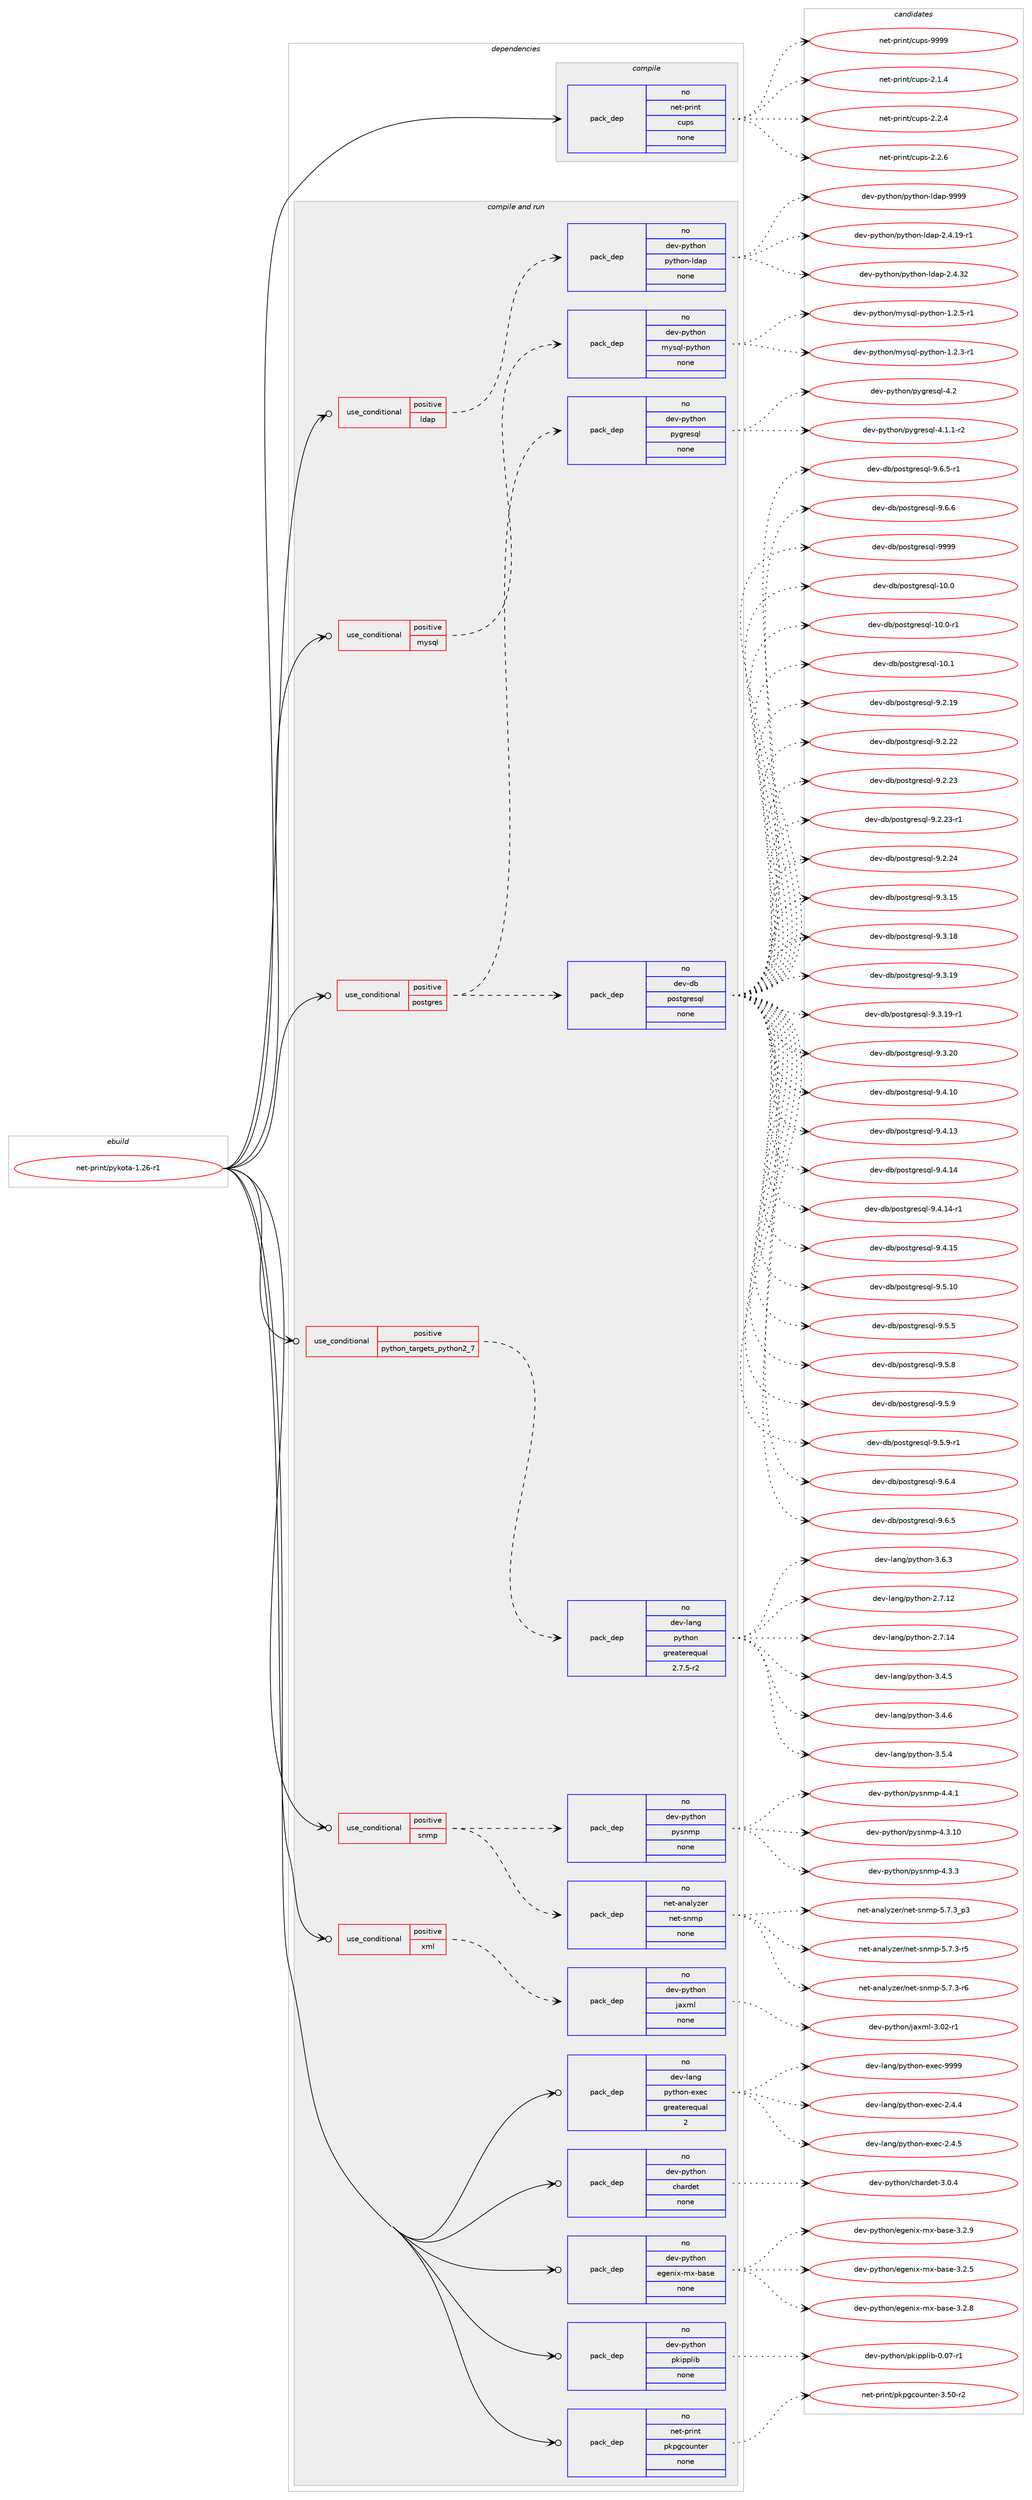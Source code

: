 digraph prolog {

# *************
# Graph options
# *************

newrank=true;
concentrate=true;
compound=true;
graph [rankdir=LR,fontname=Helvetica,fontsize=10,ranksep=1.5];#, ranksep=2.5, nodesep=0.2];
edge  [arrowhead=vee];
node  [fontname=Helvetica,fontsize=10];

# **********
# The ebuild
# **********

subgraph cluster_leftcol {
color=gray;
rank=same;
label=<<i>ebuild</i>>;
id [label="net-print/pykota-1.26-r1", color=red, width=4, href="../net-print/pykota-1.26-r1.svg"];
}

# ****************
# The dependencies
# ****************

subgraph cluster_midcol {
color=gray;
label=<<i>dependencies</i>>;
subgraph cluster_compile {
fillcolor="#eeeeee";
style=filled;
label=<<i>compile</i>>;
subgraph pack320983 {
dependency436254 [label=<<TABLE BORDER="0" CELLBORDER="1" CELLSPACING="0" CELLPADDING="4" WIDTH="220"><TR><TD ROWSPAN="6" CELLPADDING="30">pack_dep</TD></TR><TR><TD WIDTH="110">no</TD></TR><TR><TD>net-print</TD></TR><TR><TD>cups</TD></TR><TR><TD>none</TD></TR><TR><TD></TD></TR></TABLE>>, shape=none, color=blue];
}
id:e -> dependency436254:w [weight=20,style="solid",arrowhead="vee"];
}
subgraph cluster_compileandrun {
fillcolor="#eeeeee";
style=filled;
label=<<i>compile and run</i>>;
subgraph cond107733 {
dependency436255 [label=<<TABLE BORDER="0" CELLBORDER="1" CELLSPACING="0" CELLPADDING="4"><TR><TD ROWSPAN="3" CELLPADDING="10">use_conditional</TD></TR><TR><TD>positive</TD></TR><TR><TD>ldap</TD></TR></TABLE>>, shape=none, color=red];
subgraph pack320984 {
dependency436256 [label=<<TABLE BORDER="0" CELLBORDER="1" CELLSPACING="0" CELLPADDING="4" WIDTH="220"><TR><TD ROWSPAN="6" CELLPADDING="30">pack_dep</TD></TR><TR><TD WIDTH="110">no</TD></TR><TR><TD>dev-python</TD></TR><TR><TD>python-ldap</TD></TR><TR><TD>none</TD></TR><TR><TD></TD></TR></TABLE>>, shape=none, color=blue];
}
dependency436255:e -> dependency436256:w [weight=20,style="dashed",arrowhead="vee"];
}
id:e -> dependency436255:w [weight=20,style="solid",arrowhead="odotvee"];
subgraph cond107734 {
dependency436257 [label=<<TABLE BORDER="0" CELLBORDER="1" CELLSPACING="0" CELLPADDING="4"><TR><TD ROWSPAN="3" CELLPADDING="10">use_conditional</TD></TR><TR><TD>positive</TD></TR><TR><TD>mysql</TD></TR></TABLE>>, shape=none, color=red];
subgraph pack320985 {
dependency436258 [label=<<TABLE BORDER="0" CELLBORDER="1" CELLSPACING="0" CELLPADDING="4" WIDTH="220"><TR><TD ROWSPAN="6" CELLPADDING="30">pack_dep</TD></TR><TR><TD WIDTH="110">no</TD></TR><TR><TD>dev-python</TD></TR><TR><TD>mysql-python</TD></TR><TR><TD>none</TD></TR><TR><TD></TD></TR></TABLE>>, shape=none, color=blue];
}
dependency436257:e -> dependency436258:w [weight=20,style="dashed",arrowhead="vee"];
}
id:e -> dependency436257:w [weight=20,style="solid",arrowhead="odotvee"];
subgraph cond107735 {
dependency436259 [label=<<TABLE BORDER="0" CELLBORDER="1" CELLSPACING="0" CELLPADDING="4"><TR><TD ROWSPAN="3" CELLPADDING="10">use_conditional</TD></TR><TR><TD>positive</TD></TR><TR><TD>postgres</TD></TR></TABLE>>, shape=none, color=red];
subgraph pack320986 {
dependency436260 [label=<<TABLE BORDER="0" CELLBORDER="1" CELLSPACING="0" CELLPADDING="4" WIDTH="220"><TR><TD ROWSPAN="6" CELLPADDING="30">pack_dep</TD></TR><TR><TD WIDTH="110">no</TD></TR><TR><TD>dev-db</TD></TR><TR><TD>postgresql</TD></TR><TR><TD>none</TD></TR><TR><TD></TD></TR></TABLE>>, shape=none, color=blue];
}
dependency436259:e -> dependency436260:w [weight=20,style="dashed",arrowhead="vee"];
subgraph pack320987 {
dependency436261 [label=<<TABLE BORDER="0" CELLBORDER="1" CELLSPACING="0" CELLPADDING="4" WIDTH="220"><TR><TD ROWSPAN="6" CELLPADDING="30">pack_dep</TD></TR><TR><TD WIDTH="110">no</TD></TR><TR><TD>dev-python</TD></TR><TR><TD>pygresql</TD></TR><TR><TD>none</TD></TR><TR><TD></TD></TR></TABLE>>, shape=none, color=blue];
}
dependency436259:e -> dependency436261:w [weight=20,style="dashed",arrowhead="vee"];
}
id:e -> dependency436259:w [weight=20,style="solid",arrowhead="odotvee"];
subgraph cond107736 {
dependency436262 [label=<<TABLE BORDER="0" CELLBORDER="1" CELLSPACING="0" CELLPADDING="4"><TR><TD ROWSPAN="3" CELLPADDING="10">use_conditional</TD></TR><TR><TD>positive</TD></TR><TR><TD>python_targets_python2_7</TD></TR></TABLE>>, shape=none, color=red];
subgraph pack320988 {
dependency436263 [label=<<TABLE BORDER="0" CELLBORDER="1" CELLSPACING="0" CELLPADDING="4" WIDTH="220"><TR><TD ROWSPAN="6" CELLPADDING="30">pack_dep</TD></TR><TR><TD WIDTH="110">no</TD></TR><TR><TD>dev-lang</TD></TR><TR><TD>python</TD></TR><TR><TD>greaterequal</TD></TR><TR><TD>2.7.5-r2</TD></TR></TABLE>>, shape=none, color=blue];
}
dependency436262:e -> dependency436263:w [weight=20,style="dashed",arrowhead="vee"];
}
id:e -> dependency436262:w [weight=20,style="solid",arrowhead="odotvee"];
subgraph cond107737 {
dependency436264 [label=<<TABLE BORDER="0" CELLBORDER="1" CELLSPACING="0" CELLPADDING="4"><TR><TD ROWSPAN="3" CELLPADDING="10">use_conditional</TD></TR><TR><TD>positive</TD></TR><TR><TD>snmp</TD></TR></TABLE>>, shape=none, color=red];
subgraph pack320989 {
dependency436265 [label=<<TABLE BORDER="0" CELLBORDER="1" CELLSPACING="0" CELLPADDING="4" WIDTH="220"><TR><TD ROWSPAN="6" CELLPADDING="30">pack_dep</TD></TR><TR><TD WIDTH="110">no</TD></TR><TR><TD>net-analyzer</TD></TR><TR><TD>net-snmp</TD></TR><TR><TD>none</TD></TR><TR><TD></TD></TR></TABLE>>, shape=none, color=blue];
}
dependency436264:e -> dependency436265:w [weight=20,style="dashed",arrowhead="vee"];
subgraph pack320990 {
dependency436266 [label=<<TABLE BORDER="0" CELLBORDER="1" CELLSPACING="0" CELLPADDING="4" WIDTH="220"><TR><TD ROWSPAN="6" CELLPADDING="30">pack_dep</TD></TR><TR><TD WIDTH="110">no</TD></TR><TR><TD>dev-python</TD></TR><TR><TD>pysnmp</TD></TR><TR><TD>none</TD></TR><TR><TD></TD></TR></TABLE>>, shape=none, color=blue];
}
dependency436264:e -> dependency436266:w [weight=20,style="dashed",arrowhead="vee"];
}
id:e -> dependency436264:w [weight=20,style="solid",arrowhead="odotvee"];
subgraph cond107738 {
dependency436267 [label=<<TABLE BORDER="0" CELLBORDER="1" CELLSPACING="0" CELLPADDING="4"><TR><TD ROWSPAN="3" CELLPADDING="10">use_conditional</TD></TR><TR><TD>positive</TD></TR><TR><TD>xml</TD></TR></TABLE>>, shape=none, color=red];
subgraph pack320991 {
dependency436268 [label=<<TABLE BORDER="0" CELLBORDER="1" CELLSPACING="0" CELLPADDING="4" WIDTH="220"><TR><TD ROWSPAN="6" CELLPADDING="30">pack_dep</TD></TR><TR><TD WIDTH="110">no</TD></TR><TR><TD>dev-python</TD></TR><TR><TD>jaxml</TD></TR><TR><TD>none</TD></TR><TR><TD></TD></TR></TABLE>>, shape=none, color=blue];
}
dependency436267:e -> dependency436268:w [weight=20,style="dashed",arrowhead="vee"];
}
id:e -> dependency436267:w [weight=20,style="solid",arrowhead="odotvee"];
subgraph pack320992 {
dependency436269 [label=<<TABLE BORDER="0" CELLBORDER="1" CELLSPACING="0" CELLPADDING="4" WIDTH="220"><TR><TD ROWSPAN="6" CELLPADDING="30">pack_dep</TD></TR><TR><TD WIDTH="110">no</TD></TR><TR><TD>dev-lang</TD></TR><TR><TD>python-exec</TD></TR><TR><TD>greaterequal</TD></TR><TR><TD>2</TD></TR></TABLE>>, shape=none, color=blue];
}
id:e -> dependency436269:w [weight=20,style="solid",arrowhead="odotvee"];
subgraph pack320993 {
dependency436270 [label=<<TABLE BORDER="0" CELLBORDER="1" CELLSPACING="0" CELLPADDING="4" WIDTH="220"><TR><TD ROWSPAN="6" CELLPADDING="30">pack_dep</TD></TR><TR><TD WIDTH="110">no</TD></TR><TR><TD>dev-python</TD></TR><TR><TD>chardet</TD></TR><TR><TD>none</TD></TR><TR><TD></TD></TR></TABLE>>, shape=none, color=blue];
}
id:e -> dependency436270:w [weight=20,style="solid",arrowhead="odotvee"];
subgraph pack320994 {
dependency436271 [label=<<TABLE BORDER="0" CELLBORDER="1" CELLSPACING="0" CELLPADDING="4" WIDTH="220"><TR><TD ROWSPAN="6" CELLPADDING="30">pack_dep</TD></TR><TR><TD WIDTH="110">no</TD></TR><TR><TD>dev-python</TD></TR><TR><TD>egenix-mx-base</TD></TR><TR><TD>none</TD></TR><TR><TD></TD></TR></TABLE>>, shape=none, color=blue];
}
id:e -> dependency436271:w [weight=20,style="solid",arrowhead="odotvee"];
subgraph pack320995 {
dependency436272 [label=<<TABLE BORDER="0" CELLBORDER="1" CELLSPACING="0" CELLPADDING="4" WIDTH="220"><TR><TD ROWSPAN="6" CELLPADDING="30">pack_dep</TD></TR><TR><TD WIDTH="110">no</TD></TR><TR><TD>dev-python</TD></TR><TR><TD>pkipplib</TD></TR><TR><TD>none</TD></TR><TR><TD></TD></TR></TABLE>>, shape=none, color=blue];
}
id:e -> dependency436272:w [weight=20,style="solid",arrowhead="odotvee"];
subgraph pack320996 {
dependency436273 [label=<<TABLE BORDER="0" CELLBORDER="1" CELLSPACING="0" CELLPADDING="4" WIDTH="220"><TR><TD ROWSPAN="6" CELLPADDING="30">pack_dep</TD></TR><TR><TD WIDTH="110">no</TD></TR><TR><TD>net-print</TD></TR><TR><TD>pkpgcounter</TD></TR><TR><TD>none</TD></TR><TR><TD></TD></TR></TABLE>>, shape=none, color=blue];
}
id:e -> dependency436273:w [weight=20,style="solid",arrowhead="odotvee"];
}
subgraph cluster_run {
fillcolor="#eeeeee";
style=filled;
label=<<i>run</i>>;
}
}

# **************
# The candidates
# **************

subgraph cluster_choices {
rank=same;
color=gray;
label=<<i>candidates</i>>;

subgraph choice320983 {
color=black;
nodesep=1;
choice110101116451121141051101164799117112115455046494652 [label="net-print/cups-2.1.4", color=red, width=4,href="../net-print/cups-2.1.4.svg"];
choice110101116451121141051101164799117112115455046504652 [label="net-print/cups-2.2.4", color=red, width=4,href="../net-print/cups-2.2.4.svg"];
choice110101116451121141051101164799117112115455046504654 [label="net-print/cups-2.2.6", color=red, width=4,href="../net-print/cups-2.2.6.svg"];
choice1101011164511211410511011647991171121154557575757 [label="net-print/cups-9999", color=red, width=4,href="../net-print/cups-9999.svg"];
dependency436254:e -> choice110101116451121141051101164799117112115455046494652:w [style=dotted,weight="100"];
dependency436254:e -> choice110101116451121141051101164799117112115455046504652:w [style=dotted,weight="100"];
dependency436254:e -> choice110101116451121141051101164799117112115455046504654:w [style=dotted,weight="100"];
dependency436254:e -> choice1101011164511211410511011647991171121154557575757:w [style=dotted,weight="100"];
}
subgraph choice320984 {
color=black;
nodesep=1;
choice10010111845112121116104111110471121211161041111104510810097112455046524649574511449 [label="dev-python/python-ldap-2.4.19-r1", color=red, width=4,href="../dev-python/python-ldap-2.4.19-r1.svg"];
choice1001011184511212111610411111047112121116104111110451081009711245504652465150 [label="dev-python/python-ldap-2.4.32", color=red, width=4,href="../dev-python/python-ldap-2.4.32.svg"];
choice100101118451121211161041111104711212111610411111045108100971124557575757 [label="dev-python/python-ldap-9999", color=red, width=4,href="../dev-python/python-ldap-9999.svg"];
dependency436256:e -> choice10010111845112121116104111110471121211161041111104510810097112455046524649574511449:w [style=dotted,weight="100"];
dependency436256:e -> choice1001011184511212111610411111047112121116104111110451081009711245504652465150:w [style=dotted,weight="100"];
dependency436256:e -> choice100101118451121211161041111104711212111610411111045108100971124557575757:w [style=dotted,weight="100"];
}
subgraph choice320985 {
color=black;
nodesep=1;
choice1001011184511212111610411111047109121115113108451121211161041111104549465046514511449 [label="dev-python/mysql-python-1.2.3-r1", color=red, width=4,href="../dev-python/mysql-python-1.2.3-r1.svg"];
choice1001011184511212111610411111047109121115113108451121211161041111104549465046534511449 [label="dev-python/mysql-python-1.2.5-r1", color=red, width=4,href="../dev-python/mysql-python-1.2.5-r1.svg"];
dependency436258:e -> choice1001011184511212111610411111047109121115113108451121211161041111104549465046514511449:w [style=dotted,weight="100"];
dependency436258:e -> choice1001011184511212111610411111047109121115113108451121211161041111104549465046534511449:w [style=dotted,weight="100"];
}
subgraph choice320986 {
color=black;
nodesep=1;
choice1001011184510098471121111151161031141011151131084549484648 [label="dev-db/postgresql-10.0", color=red, width=4,href="../dev-db/postgresql-10.0.svg"];
choice10010111845100984711211111511610311410111511310845494846484511449 [label="dev-db/postgresql-10.0-r1", color=red, width=4,href="../dev-db/postgresql-10.0-r1.svg"];
choice1001011184510098471121111151161031141011151131084549484649 [label="dev-db/postgresql-10.1", color=red, width=4,href="../dev-db/postgresql-10.1.svg"];
choice10010111845100984711211111511610311410111511310845574650464957 [label="dev-db/postgresql-9.2.19", color=red, width=4,href="../dev-db/postgresql-9.2.19.svg"];
choice10010111845100984711211111511610311410111511310845574650465050 [label="dev-db/postgresql-9.2.22", color=red, width=4,href="../dev-db/postgresql-9.2.22.svg"];
choice10010111845100984711211111511610311410111511310845574650465051 [label="dev-db/postgresql-9.2.23", color=red, width=4,href="../dev-db/postgresql-9.2.23.svg"];
choice100101118451009847112111115116103114101115113108455746504650514511449 [label="dev-db/postgresql-9.2.23-r1", color=red, width=4,href="../dev-db/postgresql-9.2.23-r1.svg"];
choice10010111845100984711211111511610311410111511310845574650465052 [label="dev-db/postgresql-9.2.24", color=red, width=4,href="../dev-db/postgresql-9.2.24.svg"];
choice10010111845100984711211111511610311410111511310845574651464953 [label="dev-db/postgresql-9.3.15", color=red, width=4,href="../dev-db/postgresql-9.3.15.svg"];
choice10010111845100984711211111511610311410111511310845574651464956 [label="dev-db/postgresql-9.3.18", color=red, width=4,href="../dev-db/postgresql-9.3.18.svg"];
choice10010111845100984711211111511610311410111511310845574651464957 [label="dev-db/postgresql-9.3.19", color=red, width=4,href="../dev-db/postgresql-9.3.19.svg"];
choice100101118451009847112111115116103114101115113108455746514649574511449 [label="dev-db/postgresql-9.3.19-r1", color=red, width=4,href="../dev-db/postgresql-9.3.19-r1.svg"];
choice10010111845100984711211111511610311410111511310845574651465048 [label="dev-db/postgresql-9.3.20", color=red, width=4,href="../dev-db/postgresql-9.3.20.svg"];
choice10010111845100984711211111511610311410111511310845574652464948 [label="dev-db/postgresql-9.4.10", color=red, width=4,href="../dev-db/postgresql-9.4.10.svg"];
choice10010111845100984711211111511610311410111511310845574652464951 [label="dev-db/postgresql-9.4.13", color=red, width=4,href="../dev-db/postgresql-9.4.13.svg"];
choice10010111845100984711211111511610311410111511310845574652464952 [label="dev-db/postgresql-9.4.14", color=red, width=4,href="../dev-db/postgresql-9.4.14.svg"];
choice100101118451009847112111115116103114101115113108455746524649524511449 [label="dev-db/postgresql-9.4.14-r1", color=red, width=4,href="../dev-db/postgresql-9.4.14-r1.svg"];
choice10010111845100984711211111511610311410111511310845574652464953 [label="dev-db/postgresql-9.4.15", color=red, width=4,href="../dev-db/postgresql-9.4.15.svg"];
choice10010111845100984711211111511610311410111511310845574653464948 [label="dev-db/postgresql-9.5.10", color=red, width=4,href="../dev-db/postgresql-9.5.10.svg"];
choice100101118451009847112111115116103114101115113108455746534653 [label="dev-db/postgresql-9.5.5", color=red, width=4,href="../dev-db/postgresql-9.5.5.svg"];
choice100101118451009847112111115116103114101115113108455746534656 [label="dev-db/postgresql-9.5.8", color=red, width=4,href="../dev-db/postgresql-9.5.8.svg"];
choice100101118451009847112111115116103114101115113108455746534657 [label="dev-db/postgresql-9.5.9", color=red, width=4,href="../dev-db/postgresql-9.5.9.svg"];
choice1001011184510098471121111151161031141011151131084557465346574511449 [label="dev-db/postgresql-9.5.9-r1", color=red, width=4,href="../dev-db/postgresql-9.5.9-r1.svg"];
choice100101118451009847112111115116103114101115113108455746544652 [label="dev-db/postgresql-9.6.4", color=red, width=4,href="../dev-db/postgresql-9.6.4.svg"];
choice100101118451009847112111115116103114101115113108455746544653 [label="dev-db/postgresql-9.6.5", color=red, width=4,href="../dev-db/postgresql-9.6.5.svg"];
choice1001011184510098471121111151161031141011151131084557465446534511449 [label="dev-db/postgresql-9.6.5-r1", color=red, width=4,href="../dev-db/postgresql-9.6.5-r1.svg"];
choice100101118451009847112111115116103114101115113108455746544654 [label="dev-db/postgresql-9.6.6", color=red, width=4,href="../dev-db/postgresql-9.6.6.svg"];
choice1001011184510098471121111151161031141011151131084557575757 [label="dev-db/postgresql-9999", color=red, width=4,href="../dev-db/postgresql-9999.svg"];
dependency436260:e -> choice1001011184510098471121111151161031141011151131084549484648:w [style=dotted,weight="100"];
dependency436260:e -> choice10010111845100984711211111511610311410111511310845494846484511449:w [style=dotted,weight="100"];
dependency436260:e -> choice1001011184510098471121111151161031141011151131084549484649:w [style=dotted,weight="100"];
dependency436260:e -> choice10010111845100984711211111511610311410111511310845574650464957:w [style=dotted,weight="100"];
dependency436260:e -> choice10010111845100984711211111511610311410111511310845574650465050:w [style=dotted,weight="100"];
dependency436260:e -> choice10010111845100984711211111511610311410111511310845574650465051:w [style=dotted,weight="100"];
dependency436260:e -> choice100101118451009847112111115116103114101115113108455746504650514511449:w [style=dotted,weight="100"];
dependency436260:e -> choice10010111845100984711211111511610311410111511310845574650465052:w [style=dotted,weight="100"];
dependency436260:e -> choice10010111845100984711211111511610311410111511310845574651464953:w [style=dotted,weight="100"];
dependency436260:e -> choice10010111845100984711211111511610311410111511310845574651464956:w [style=dotted,weight="100"];
dependency436260:e -> choice10010111845100984711211111511610311410111511310845574651464957:w [style=dotted,weight="100"];
dependency436260:e -> choice100101118451009847112111115116103114101115113108455746514649574511449:w [style=dotted,weight="100"];
dependency436260:e -> choice10010111845100984711211111511610311410111511310845574651465048:w [style=dotted,weight="100"];
dependency436260:e -> choice10010111845100984711211111511610311410111511310845574652464948:w [style=dotted,weight="100"];
dependency436260:e -> choice10010111845100984711211111511610311410111511310845574652464951:w [style=dotted,weight="100"];
dependency436260:e -> choice10010111845100984711211111511610311410111511310845574652464952:w [style=dotted,weight="100"];
dependency436260:e -> choice100101118451009847112111115116103114101115113108455746524649524511449:w [style=dotted,weight="100"];
dependency436260:e -> choice10010111845100984711211111511610311410111511310845574652464953:w [style=dotted,weight="100"];
dependency436260:e -> choice10010111845100984711211111511610311410111511310845574653464948:w [style=dotted,weight="100"];
dependency436260:e -> choice100101118451009847112111115116103114101115113108455746534653:w [style=dotted,weight="100"];
dependency436260:e -> choice100101118451009847112111115116103114101115113108455746534656:w [style=dotted,weight="100"];
dependency436260:e -> choice100101118451009847112111115116103114101115113108455746534657:w [style=dotted,weight="100"];
dependency436260:e -> choice1001011184510098471121111151161031141011151131084557465346574511449:w [style=dotted,weight="100"];
dependency436260:e -> choice100101118451009847112111115116103114101115113108455746544652:w [style=dotted,weight="100"];
dependency436260:e -> choice100101118451009847112111115116103114101115113108455746544653:w [style=dotted,weight="100"];
dependency436260:e -> choice1001011184510098471121111151161031141011151131084557465446534511449:w [style=dotted,weight="100"];
dependency436260:e -> choice100101118451009847112111115116103114101115113108455746544654:w [style=dotted,weight="100"];
dependency436260:e -> choice1001011184510098471121111151161031141011151131084557575757:w [style=dotted,weight="100"];
}
subgraph choice320987 {
color=black;
nodesep=1;
choice10010111845112121116104111110471121211031141011151131084552464946494511450 [label="dev-python/pygresql-4.1.1-r2", color=red, width=4,href="../dev-python/pygresql-4.1.1-r2.svg"];
choice100101118451121211161041111104711212110311410111511310845524650 [label="dev-python/pygresql-4.2", color=red, width=4,href="../dev-python/pygresql-4.2.svg"];
dependency436261:e -> choice10010111845112121116104111110471121211031141011151131084552464946494511450:w [style=dotted,weight="100"];
dependency436261:e -> choice100101118451121211161041111104711212110311410111511310845524650:w [style=dotted,weight="100"];
}
subgraph choice320988 {
color=black;
nodesep=1;
choice10010111845108971101034711212111610411111045504655464950 [label="dev-lang/python-2.7.12", color=red, width=4,href="../dev-lang/python-2.7.12.svg"];
choice10010111845108971101034711212111610411111045504655464952 [label="dev-lang/python-2.7.14", color=red, width=4,href="../dev-lang/python-2.7.14.svg"];
choice100101118451089711010347112121116104111110455146524653 [label="dev-lang/python-3.4.5", color=red, width=4,href="../dev-lang/python-3.4.5.svg"];
choice100101118451089711010347112121116104111110455146524654 [label="dev-lang/python-3.4.6", color=red, width=4,href="../dev-lang/python-3.4.6.svg"];
choice100101118451089711010347112121116104111110455146534652 [label="dev-lang/python-3.5.4", color=red, width=4,href="../dev-lang/python-3.5.4.svg"];
choice100101118451089711010347112121116104111110455146544651 [label="dev-lang/python-3.6.3", color=red, width=4,href="../dev-lang/python-3.6.3.svg"];
dependency436263:e -> choice10010111845108971101034711212111610411111045504655464950:w [style=dotted,weight="100"];
dependency436263:e -> choice10010111845108971101034711212111610411111045504655464952:w [style=dotted,weight="100"];
dependency436263:e -> choice100101118451089711010347112121116104111110455146524653:w [style=dotted,weight="100"];
dependency436263:e -> choice100101118451089711010347112121116104111110455146524654:w [style=dotted,weight="100"];
dependency436263:e -> choice100101118451089711010347112121116104111110455146534652:w [style=dotted,weight="100"];
dependency436263:e -> choice100101118451089711010347112121116104111110455146544651:w [style=dotted,weight="100"];
}
subgraph choice320989 {
color=black;
nodesep=1;
choice11010111645971109710812112210111447110101116451151101091124553465546514511453 [label="net-analyzer/net-snmp-5.7.3-r5", color=red, width=4,href="../net-analyzer/net-snmp-5.7.3-r5.svg"];
choice11010111645971109710812112210111447110101116451151101091124553465546514511454 [label="net-analyzer/net-snmp-5.7.3-r6", color=red, width=4,href="../net-analyzer/net-snmp-5.7.3-r6.svg"];
choice11010111645971109710812112210111447110101116451151101091124553465546519511251 [label="net-analyzer/net-snmp-5.7.3_p3", color=red, width=4,href="../net-analyzer/net-snmp-5.7.3_p3.svg"];
dependency436265:e -> choice11010111645971109710812112210111447110101116451151101091124553465546514511453:w [style=dotted,weight="100"];
dependency436265:e -> choice11010111645971109710812112210111447110101116451151101091124553465546514511454:w [style=dotted,weight="100"];
dependency436265:e -> choice11010111645971109710812112210111447110101116451151101091124553465546519511251:w [style=dotted,weight="100"];
}
subgraph choice320990 {
color=black;
nodesep=1;
choice100101118451121211161041111104711212111511010911245524651464948 [label="dev-python/pysnmp-4.3.10", color=red, width=4,href="../dev-python/pysnmp-4.3.10.svg"];
choice1001011184511212111610411111047112121115110109112455246514651 [label="dev-python/pysnmp-4.3.3", color=red, width=4,href="../dev-python/pysnmp-4.3.3.svg"];
choice1001011184511212111610411111047112121115110109112455246524649 [label="dev-python/pysnmp-4.4.1", color=red, width=4,href="../dev-python/pysnmp-4.4.1.svg"];
dependency436266:e -> choice100101118451121211161041111104711212111511010911245524651464948:w [style=dotted,weight="100"];
dependency436266:e -> choice1001011184511212111610411111047112121115110109112455246514651:w [style=dotted,weight="100"];
dependency436266:e -> choice1001011184511212111610411111047112121115110109112455246524649:w [style=dotted,weight="100"];
}
subgraph choice320991 {
color=black;
nodesep=1;
choice10010111845112121116104111110471069712010910845514648504511449 [label="dev-python/jaxml-3.02-r1", color=red, width=4,href="../dev-python/jaxml-3.02-r1.svg"];
dependency436268:e -> choice10010111845112121116104111110471069712010910845514648504511449:w [style=dotted,weight="100"];
}
subgraph choice320992 {
color=black;
nodesep=1;
choice1001011184510897110103471121211161041111104510112010199455046524652 [label="dev-lang/python-exec-2.4.4", color=red, width=4,href="../dev-lang/python-exec-2.4.4.svg"];
choice1001011184510897110103471121211161041111104510112010199455046524653 [label="dev-lang/python-exec-2.4.5", color=red, width=4,href="../dev-lang/python-exec-2.4.5.svg"];
choice10010111845108971101034711212111610411111045101120101994557575757 [label="dev-lang/python-exec-9999", color=red, width=4,href="../dev-lang/python-exec-9999.svg"];
dependency436269:e -> choice1001011184510897110103471121211161041111104510112010199455046524652:w [style=dotted,weight="100"];
dependency436269:e -> choice1001011184510897110103471121211161041111104510112010199455046524653:w [style=dotted,weight="100"];
dependency436269:e -> choice10010111845108971101034711212111610411111045101120101994557575757:w [style=dotted,weight="100"];
}
subgraph choice320993 {
color=black;
nodesep=1;
choice10010111845112121116104111110479910497114100101116455146484652 [label="dev-python/chardet-3.0.4", color=red, width=4,href="../dev-python/chardet-3.0.4.svg"];
dependency436270:e -> choice10010111845112121116104111110479910497114100101116455146484652:w [style=dotted,weight="100"];
}
subgraph choice320994 {
color=black;
nodesep=1;
choice100101118451121211161041111104710110310111010512045109120459897115101455146504653 [label="dev-python/egenix-mx-base-3.2.5", color=red, width=4,href="../dev-python/egenix-mx-base-3.2.5.svg"];
choice100101118451121211161041111104710110310111010512045109120459897115101455146504656 [label="dev-python/egenix-mx-base-3.2.8", color=red, width=4,href="../dev-python/egenix-mx-base-3.2.8.svg"];
choice100101118451121211161041111104710110310111010512045109120459897115101455146504657 [label="dev-python/egenix-mx-base-3.2.9", color=red, width=4,href="../dev-python/egenix-mx-base-3.2.9.svg"];
dependency436271:e -> choice100101118451121211161041111104710110310111010512045109120459897115101455146504653:w [style=dotted,weight="100"];
dependency436271:e -> choice100101118451121211161041111104710110310111010512045109120459897115101455146504656:w [style=dotted,weight="100"];
dependency436271:e -> choice100101118451121211161041111104710110310111010512045109120459897115101455146504657:w [style=dotted,weight="100"];
}
subgraph choice320995 {
color=black;
nodesep=1;
choice10010111845112121116104111110471121071051121121081059845484648554511449 [label="dev-python/pkipplib-0.07-r1", color=red, width=4,href="../dev-python/pkipplib-0.07-r1.svg"];
dependency436272:e -> choice10010111845112121116104111110471121071051121121081059845484648554511449:w [style=dotted,weight="100"];
}
subgraph choice320996 {
color=black;
nodesep=1;
choice11010111645112114105110116471121071121039911111711011610111445514653484511450 [label="net-print/pkpgcounter-3.50-r2", color=red, width=4,href="../net-print/pkpgcounter-3.50-r2.svg"];
dependency436273:e -> choice11010111645112114105110116471121071121039911111711011610111445514653484511450:w [style=dotted,weight="100"];
}
}

}

